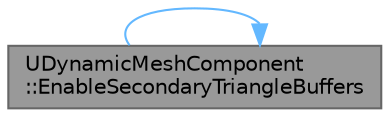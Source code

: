 digraph "UDynamicMeshComponent::EnableSecondaryTriangleBuffers"
{
 // INTERACTIVE_SVG=YES
 // LATEX_PDF_SIZE
  bgcolor="transparent";
  edge [fontname=Helvetica,fontsize=10,labelfontname=Helvetica,labelfontsize=10];
  node [fontname=Helvetica,fontsize=10,shape=box,height=0.2,width=0.4];
  rankdir="LR";
  Node1 [id="Node000001",label="UDynamicMeshComponent\l::EnableSecondaryTriangleBuffers",height=0.2,width=0.4,color="gray40", fillcolor="grey60", style="filled", fontcolor="black",tooltip="If Secondary triangle buffers are enabled, then we will filter triangles that pass the given predicat..."];
  Node1 -> Node1 [id="edge1_Node000001_Node000001",color="steelblue1",style="solid",tooltip=" "];
}
